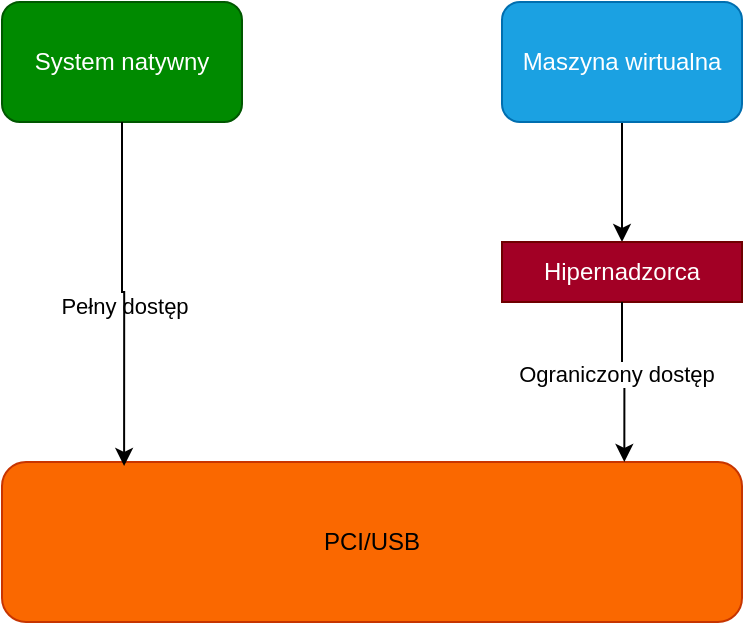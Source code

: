 <mxfile version="28.2.0">
  <diagram name="Page-1" id="Nd9UgEmzIYQucecRsYvo">
    <mxGraphModel dx="1257" dy="938" grid="1" gridSize="10" guides="1" tooltips="1" connect="1" arrows="1" fold="1" page="1" pageScale="1" pageWidth="850" pageHeight="1100" math="0" shadow="0">
      <root>
        <mxCell id="0" />
        <mxCell id="1" parent="0" />
        <mxCell id="5eoNLhBM5L0IQ8BAAiro-1" value="System natywny" style="rounded=1;whiteSpace=wrap;html=1;fillColor=#008a00;fontColor=#ffffff;strokeColor=#005700;" parent="1" vertex="1">
          <mxGeometry x="220" y="170" width="120" height="60" as="geometry" />
        </mxCell>
        <mxCell id="5eoNLhBM5L0IQ8BAAiro-5" style="edgeStyle=orthogonalEdgeStyle;rounded=0;orthogonalLoop=1;jettySize=auto;html=1;exitX=0.5;exitY=1;exitDx=0;exitDy=0;entryX=0.5;entryY=0;entryDx=0;entryDy=0;strokeColor=light-dark(#000000,#000000);" parent="1" source="5eoNLhBM5L0IQ8BAAiro-2" target="5eoNLhBM5L0IQ8BAAiro-4" edge="1">
          <mxGeometry relative="1" as="geometry" />
        </mxCell>
        <mxCell id="5eoNLhBM5L0IQ8BAAiro-2" value="Maszyna wirtualna" style="rounded=1;whiteSpace=wrap;html=1;fillColor=#1ba1e2;fontColor=#ffffff;strokeColor=#006EAF;" parent="1" vertex="1">
          <mxGeometry x="470" y="170" width="120" height="60" as="geometry" />
        </mxCell>
        <mxCell id="5eoNLhBM5L0IQ8BAAiro-3" value="&lt;span style=&quot;color: light-dark(rgb(0, 0, 0), rgb(0, 0, 0));&quot;&gt;PCI/USB&lt;/span&gt;" style="rounded=1;whiteSpace=wrap;html=1;fillColor=#fa6800;fontColor=#000000;strokeColor=#C73500;" parent="1" vertex="1">
          <mxGeometry x="220" y="400" width="370" height="80" as="geometry" />
        </mxCell>
        <mxCell id="5eoNLhBM5L0IQ8BAAiro-4" value="Hipernadzorca" style="rounded=0;whiteSpace=wrap;html=1;fillColor=#a20025;fontColor=#ffffff;strokeColor=#6F0000;" parent="1" vertex="1">
          <mxGeometry x="470" y="290" width="120" height="30" as="geometry" />
        </mxCell>
        <mxCell id="5eoNLhBM5L0IQ8BAAiro-6" style="edgeStyle=orthogonalEdgeStyle;rounded=0;orthogonalLoop=1;jettySize=auto;html=1;exitX=0.5;exitY=1;exitDx=0;exitDy=0;entryX=0.165;entryY=0.025;entryDx=0;entryDy=0;entryPerimeter=0;strokeColor=light-dark(#000000,#000000);" parent="1" source="5eoNLhBM5L0IQ8BAAiro-1" target="5eoNLhBM5L0IQ8BAAiro-3" edge="1">
          <mxGeometry relative="1" as="geometry" />
        </mxCell>
        <mxCell id="5eoNLhBM5L0IQ8BAAiro-7" value="Pełny dostęp" style="edgeLabel;html=1;align=center;verticalAlign=middle;resizable=0;points=[];fontColor=light-dark(#000000,#000000);labelBackgroundColor=none;" parent="5eoNLhBM5L0IQ8BAAiro-6" vertex="1" connectable="0">
          <mxGeometry x="0.076" relative="1" as="geometry">
            <mxPoint as="offset" />
          </mxGeometry>
        </mxCell>
        <mxCell id="5eoNLhBM5L0IQ8BAAiro-9" style="edgeStyle=orthogonalEdgeStyle;rounded=0;orthogonalLoop=1;jettySize=auto;html=1;exitX=0.5;exitY=1;exitDx=0;exitDy=0;entryX=0.841;entryY=0;entryDx=0;entryDy=0;entryPerimeter=0;strokeColor=light-dark(#000000,#000000);" parent="1" source="5eoNLhBM5L0IQ8BAAiro-4" target="5eoNLhBM5L0IQ8BAAiro-3" edge="1">
          <mxGeometry relative="1" as="geometry" />
        </mxCell>
        <mxCell id="5eoNLhBM5L0IQ8BAAiro-10" value="Ograniczony dostęp" style="edgeLabel;html=1;align=center;verticalAlign=middle;resizable=0;points=[];fontColor=light-dark(#000000,#000000);" parent="5eoNLhBM5L0IQ8BAAiro-9" vertex="1" connectable="0">
          <mxGeometry x="-0.113" y="-3" relative="1" as="geometry">
            <mxPoint as="offset" />
          </mxGeometry>
        </mxCell>
      </root>
    </mxGraphModel>
  </diagram>
</mxfile>
